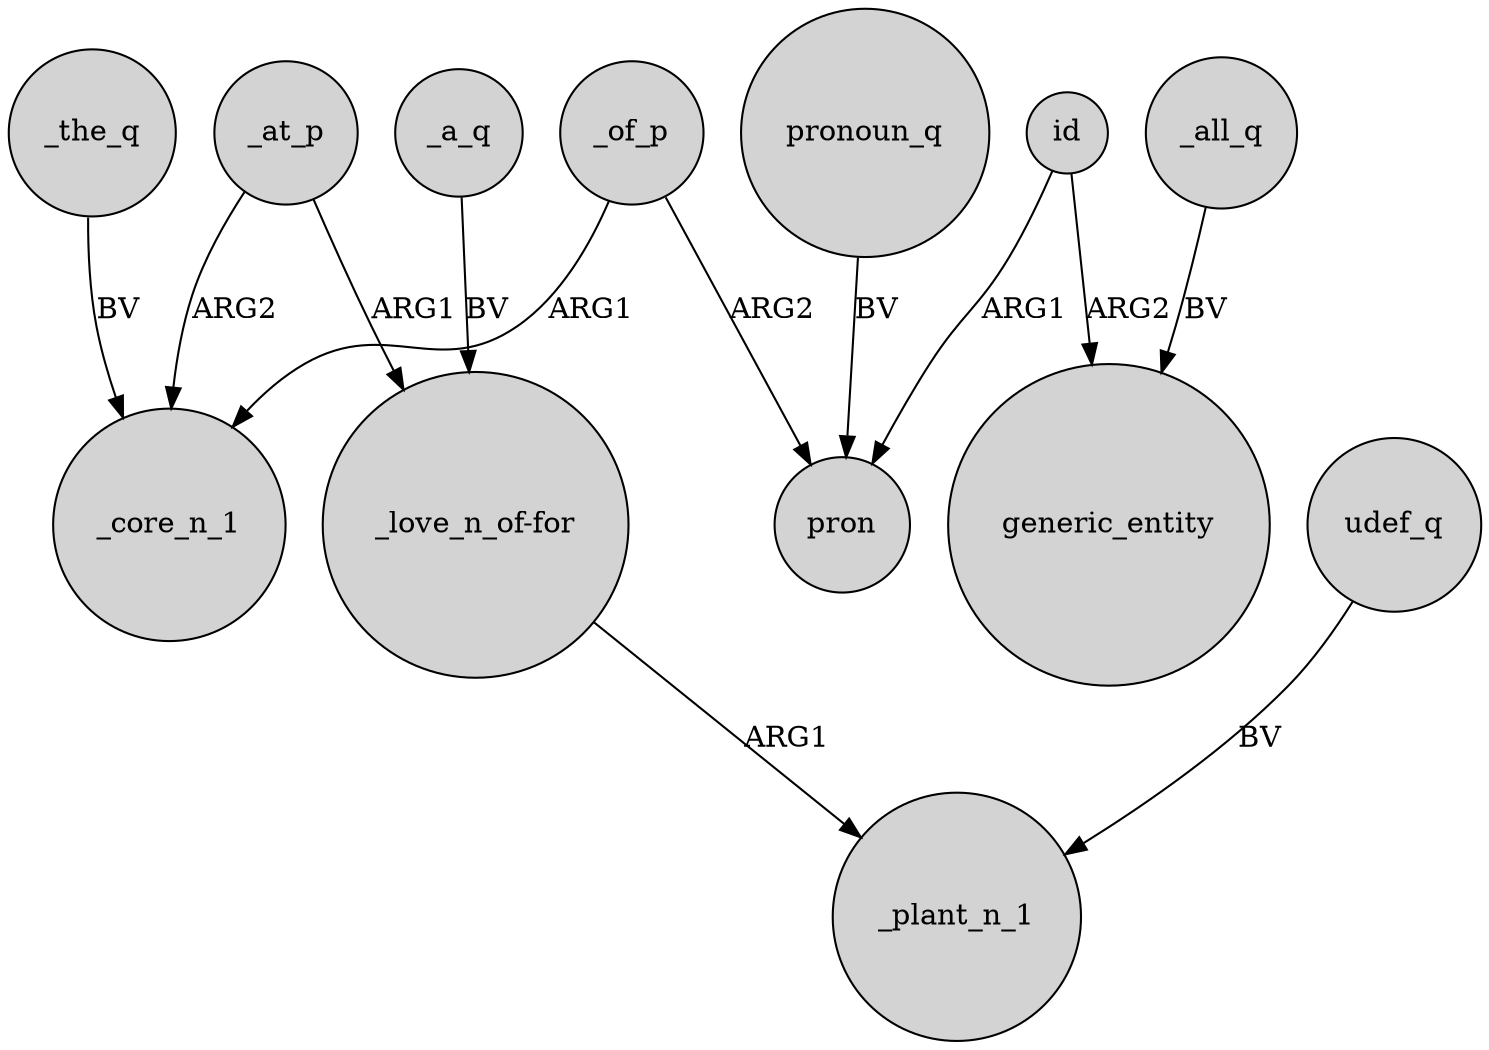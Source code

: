 digraph {
	node [shape=circle style=filled]
	_at_p -> _core_n_1 [label=ARG2]
	id -> pron [label=ARG1]
	_a_q -> "_love_n_of-for" [label=BV]
	_the_q -> _core_n_1 [label=BV]
	_of_p -> _core_n_1 [label=ARG1]
	"_love_n_of-for" -> _plant_n_1 [label=ARG1]
	_of_p -> pron [label=ARG2]
	id -> generic_entity [label=ARG2]
	udef_q -> _plant_n_1 [label=BV]
	_at_p -> "_love_n_of-for" [label=ARG1]
	_all_q -> generic_entity [label=BV]
	pronoun_q -> pron [label=BV]
}
